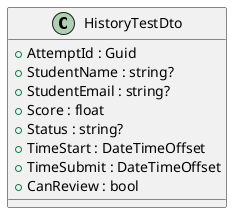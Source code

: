 @startuml
class HistoryTestDto {
    + AttemptId : Guid
    + StudentName : string?
    + StudentEmail : string?
    + Score : float
    + Status : string?
    + TimeStart : DateTimeOffset
    + TimeSubmit : DateTimeOffset
    + CanReview : bool
}
@enduml